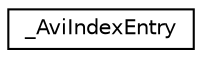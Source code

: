 digraph G
{
  edge [fontname="Helvetica",fontsize="10",labelfontname="Helvetica",labelfontsize="10"];
  node [fontname="Helvetica",fontsize="10",shape=record];
  rankdir=LR;
  Node1 [label="_AviIndexEntry",height=0.2,width=0.4,color="black", fillcolor="white", style="filled",URL="$db/db2/struct__AviIndexEntry.html"];
}
